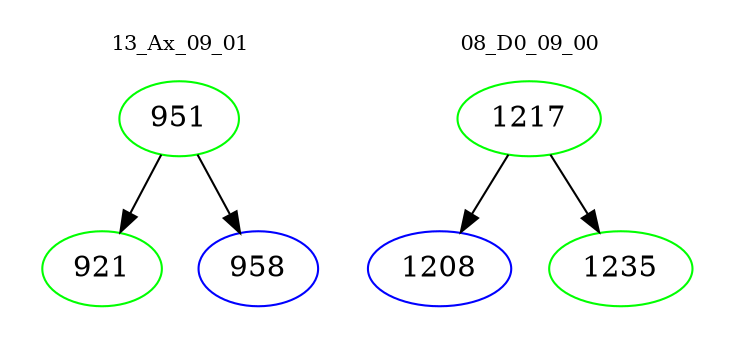 digraph{
subgraph cluster_0 {
color = white
label = "13_Ax_09_01";
fontsize=10;
T0_951 [label="951", color="green"]
T0_951 -> T0_921 [color="black"]
T0_921 [label="921", color="green"]
T0_951 -> T0_958 [color="black"]
T0_958 [label="958", color="blue"]
}
subgraph cluster_1 {
color = white
label = "08_D0_09_00";
fontsize=10;
T1_1217 [label="1217", color="green"]
T1_1217 -> T1_1208 [color="black"]
T1_1208 [label="1208", color="blue"]
T1_1217 -> T1_1235 [color="black"]
T1_1235 [label="1235", color="green"]
}
}
